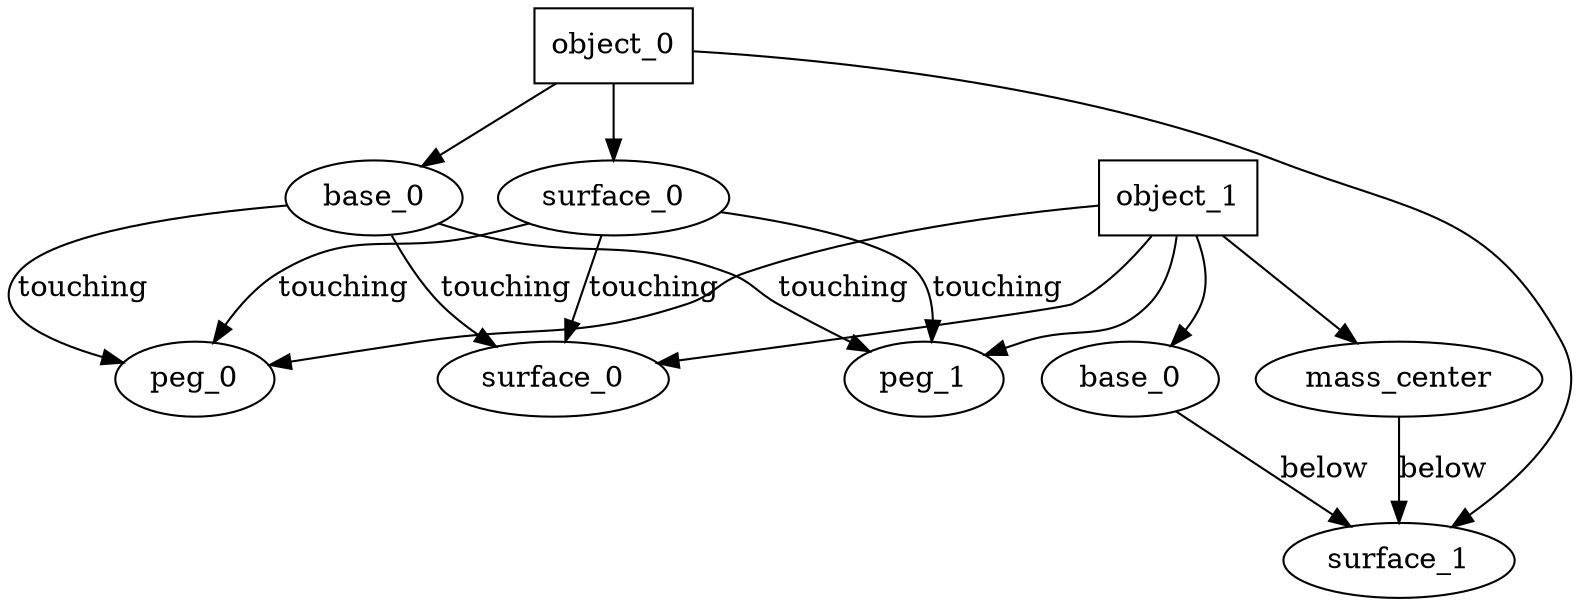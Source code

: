 digraph G {
0[label="object_0" shape=box];
1[label="base_0"];
2[label="object_1" shape=box];
3[label="peg_0"];
4[label="peg_1"];
5[label="surface_0"];
6[label="surface_0"];
7[label="base_0"];
8[label="surface_1"];
9[label="mass_center"];
0->1 [label=""];
2->3 [label=""];
1->3 [label="touching"];
2->4 [label=""];
1->4 [label="touching"];
2->5 [label=""];
1->5 [label="touching"];
0->6 [label=""];
6->3 [label="touching"];
6->4 [label="touching"];
6->5 [label="touching"];
2->7 [label=""];
0->8 [label=""];
7->8 [label="below"];
2->9 [label=""];
9->8 [label="below"];
}

